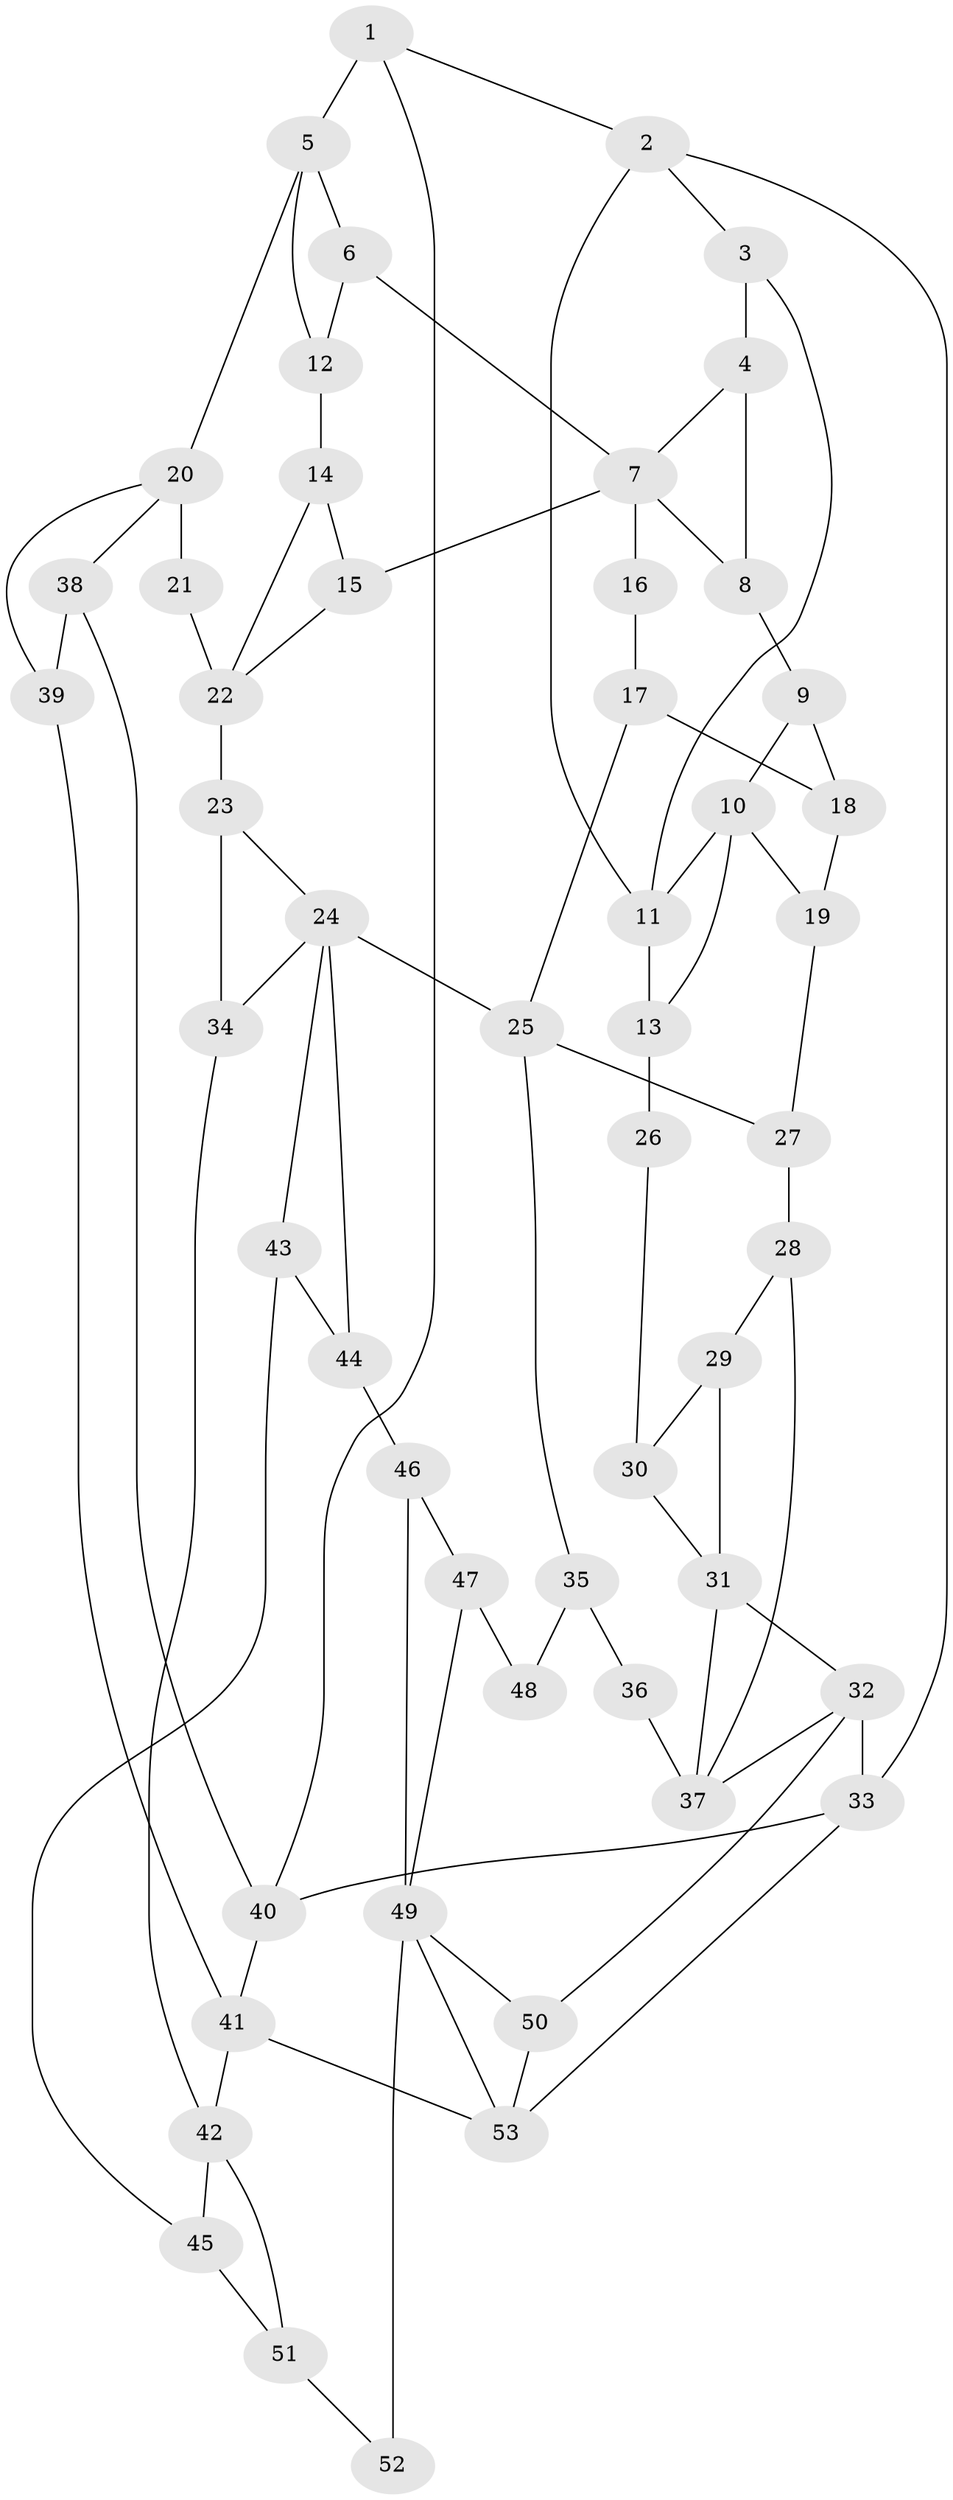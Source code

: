 // original degree distribution, {3: 0.018867924528301886, 6: 0.20754716981132076, 4: 0.22641509433962265, 5: 0.5471698113207547}
// Generated by graph-tools (version 1.1) at 2025/38/03/09/25 02:38:47]
// undirected, 53 vertices, 87 edges
graph export_dot {
graph [start="1"]
  node [color=gray90,style=filled];
  1;
  2;
  3;
  4;
  5;
  6;
  7;
  8;
  9;
  10;
  11;
  12;
  13;
  14;
  15;
  16;
  17;
  18;
  19;
  20;
  21;
  22;
  23;
  24;
  25;
  26;
  27;
  28;
  29;
  30;
  31;
  32;
  33;
  34;
  35;
  36;
  37;
  38;
  39;
  40;
  41;
  42;
  43;
  44;
  45;
  46;
  47;
  48;
  49;
  50;
  51;
  52;
  53;
  1 -- 2 [weight=1.0];
  1 -- 5 [weight=2.0];
  1 -- 40 [weight=1.0];
  2 -- 3 [weight=1.0];
  2 -- 11 [weight=1.0];
  2 -- 33 [weight=1.0];
  3 -- 4 [weight=1.0];
  3 -- 11 [weight=1.0];
  4 -- 7 [weight=1.0];
  4 -- 8 [weight=2.0];
  5 -- 6 [weight=1.0];
  5 -- 12 [weight=1.0];
  5 -- 20 [weight=2.0];
  6 -- 7 [weight=1.0];
  6 -- 12 [weight=1.0];
  7 -- 8 [weight=1.0];
  7 -- 15 [weight=1.0];
  7 -- 16 [weight=2.0];
  8 -- 9 [weight=1.0];
  9 -- 10 [weight=1.0];
  9 -- 18 [weight=1.0];
  10 -- 11 [weight=1.0];
  10 -- 13 [weight=2.0];
  10 -- 19 [weight=1.0];
  11 -- 13 [weight=2.0];
  12 -- 14 [weight=1.0];
  13 -- 26 [weight=2.0];
  14 -- 15 [weight=1.0];
  14 -- 22 [weight=1.0];
  15 -- 22 [weight=1.0];
  16 -- 17 [weight=1.0];
  17 -- 18 [weight=1.0];
  17 -- 25 [weight=1.0];
  18 -- 19 [weight=1.0];
  19 -- 27 [weight=1.0];
  20 -- 21 [weight=2.0];
  20 -- 38 [weight=1.0];
  20 -- 39 [weight=1.0];
  21 -- 22 [weight=2.0];
  22 -- 23 [weight=2.0];
  23 -- 24 [weight=1.0];
  23 -- 34 [weight=2.0];
  24 -- 25 [weight=2.0];
  24 -- 34 [weight=1.0];
  24 -- 43 [weight=1.0];
  24 -- 44 [weight=1.0];
  25 -- 27 [weight=1.0];
  25 -- 35 [weight=2.0];
  26 -- 30 [weight=1.0];
  27 -- 28 [weight=1.0];
  28 -- 29 [weight=1.0];
  28 -- 37 [weight=1.0];
  29 -- 30 [weight=1.0];
  29 -- 31 [weight=1.0];
  30 -- 31 [weight=1.0];
  31 -- 32 [weight=3.0];
  31 -- 37 [weight=1.0];
  32 -- 33 [weight=1.0];
  32 -- 37 [weight=1.0];
  32 -- 50 [weight=1.0];
  33 -- 40 [weight=1.0];
  33 -- 53 [weight=1.0];
  34 -- 42 [weight=2.0];
  35 -- 36 [weight=2.0];
  35 -- 48 [weight=2.0];
  36 -- 37 [weight=2.0];
  38 -- 39 [weight=1.0];
  38 -- 40 [weight=1.0];
  39 -- 41 [weight=1.0];
  40 -- 41 [weight=1.0];
  41 -- 42 [weight=2.0];
  41 -- 53 [weight=1.0];
  42 -- 45 [weight=1.0];
  42 -- 51 [weight=1.0];
  43 -- 44 [weight=1.0];
  43 -- 45 [weight=1.0];
  44 -- 46 [weight=1.0];
  45 -- 51 [weight=1.0];
  46 -- 47 [weight=1.0];
  46 -- 49 [weight=1.0];
  47 -- 48 [weight=1.0];
  47 -- 49 [weight=1.0];
  49 -- 50 [weight=1.0];
  49 -- 52 [weight=2.0];
  49 -- 53 [weight=1.0];
  50 -- 53 [weight=1.0];
  51 -- 52 [weight=1.0];
}

